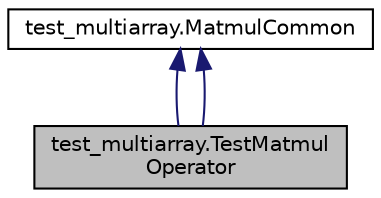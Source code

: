 digraph "test_multiarray.TestMatmulOperator"
{
 // LATEX_PDF_SIZE
  edge [fontname="Helvetica",fontsize="10",labelfontname="Helvetica",labelfontsize="10"];
  node [fontname="Helvetica",fontsize="10",shape=record];
  Node1 [label="test_multiarray.TestMatmul\lOperator",height=0.2,width=0.4,color="black", fillcolor="grey75", style="filled", fontcolor="black",tooltip=" "];
  Node2 -> Node1 [dir="back",color="midnightblue",fontsize="10",style="solid",fontname="Helvetica"];
  Node2 [label="test_multiarray.MatmulCommon",height=0.2,width=0.4,color="black", fillcolor="white", style="filled",URL="$classtest__multiarray_1_1MatmulCommon.html",tooltip=" "];
  Node2 -> Node1 [dir="back",color="midnightblue",fontsize="10",style="solid",fontname="Helvetica"];
}
